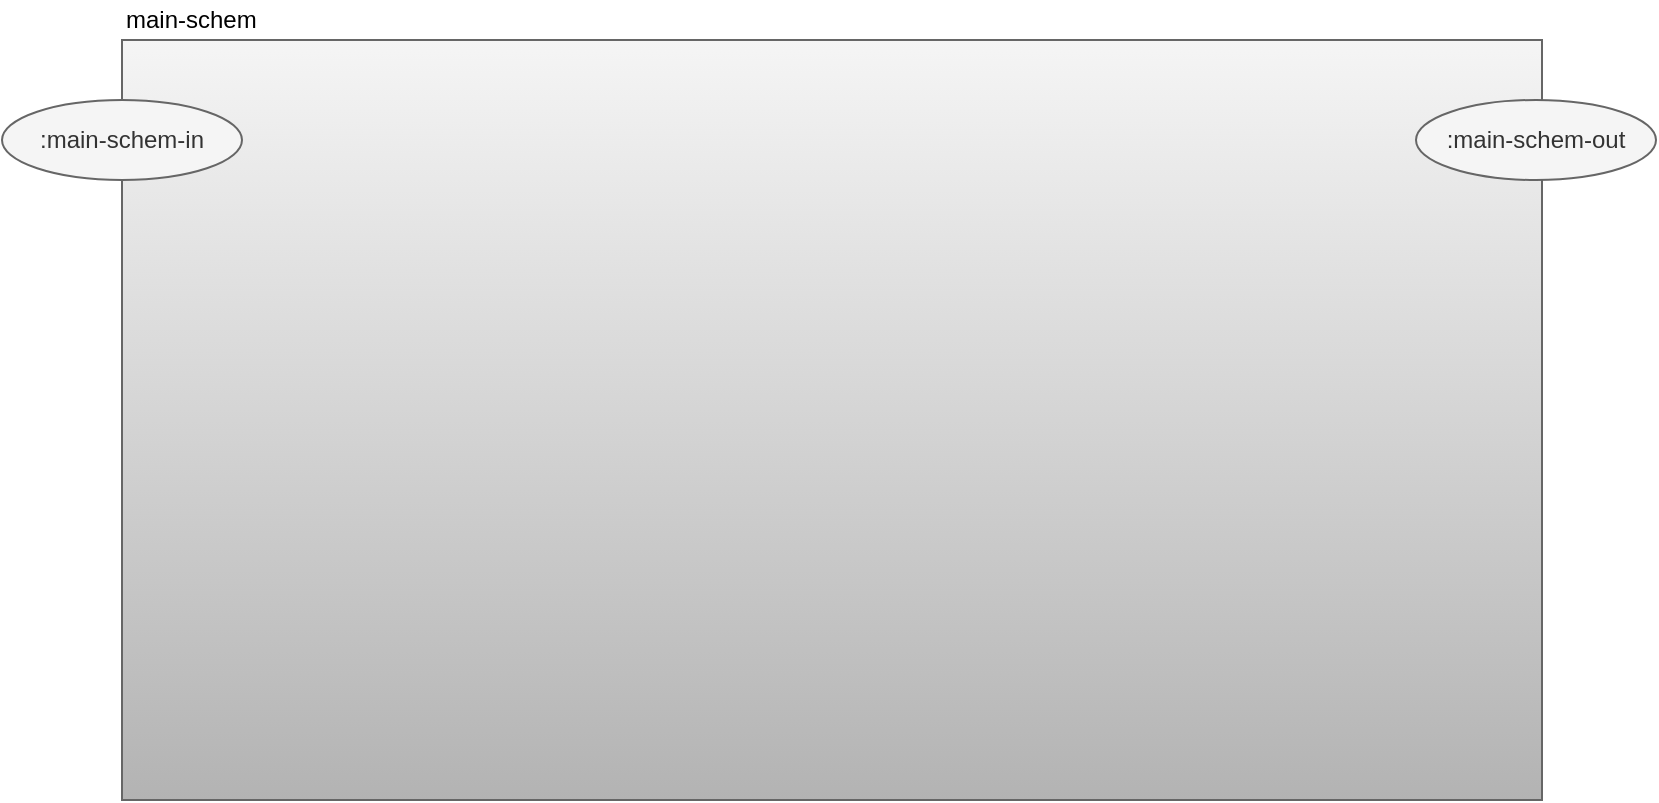 <mxfile version="12.3.2" type="device" pages="5"><diagram id="jtU3bBcgjTdiKSSMFFyf" name="top level"><mxGraphModel dx="1106" dy="785" grid="1" gridSize="10" guides="1" tooltips="1" connect="1" arrows="1" fold="1" page="1" pageScale="1" pageWidth="827" pageHeight="1169" math="0" shadow="0"><root><mxCell id="0"/><mxCell id="1" parent="0"/><mxCell id="34A3M__8Rm-RpJixuU7T-1" value="" style="rounded=0;whiteSpace=wrap;html=1;fillColor=#f5f5f5;strokeColor=#666666;gradientColor=#b3b3b3;" parent="1" vertex="1"><mxGeometry x="110" y="250" width="710" height="380" as="geometry"/></mxCell><mxCell id="34A3M__8Rm-RpJixuU7T-6" value=":main-schem-in" style="ellipse;whiteSpace=wrap;html=1;fillColor=#f5f5f5;strokeColor=#666666;fontColor=#333333;" parent="1" vertex="1"><mxGeometry x="50" y="280" width="120" height="40" as="geometry"/></mxCell><mxCell id="34A3M__8Rm-RpJixuU7T-9" value=":main-schem-out" style="ellipse;whiteSpace=wrap;html=1;fillColor=#f5f5f5;strokeColor=#666666;fontColor=#333333;" parent="1" vertex="1"><mxGeometry x="757" y="280" width="120" height="40" as="geometry"/></mxCell><mxCell id="34A3M__8Rm-RpJixuU7T-10" value="main-schem" style="text;html=1;resizable=0;points=[];autosize=1;align=left;verticalAlign=top;spacingTop=-4;" parent="1" vertex="1"><mxGeometry x="110" y="230" width="80" height="20" as="geometry"/></mxCell></root></mxGraphModel></diagram><diagram id="Ivub4GiT_6J8r8Zcxbiy" name="main-schem"><mxGraphModel dx="1106" dy="785" grid="1" gridSize="10" guides="1" tooltips="1" connect="1" arrows="1" fold="1" page="1" pageScale="1" pageWidth="827" pageHeight="1169" math="0" shadow="0"><root><mxCell id="gU_OaHJwXqiPCMY0sr8r-0"/><mxCell id="gU_OaHJwXqiPCMY0sr8r-1" parent="gU_OaHJwXqiPCMY0sr8r-0"/><mxCell id="gU_OaHJwXqiPCMY0sr8r-2" value="" style="rounded=0;whiteSpace=wrap;html=1;" parent="gU_OaHJwXqiPCMY0sr8r-1" vertex="1"><mxGeometry x="250" y="250" width="340" height="380" as="geometry"/></mxCell><mxCell id="gU_OaHJwXqiPCMY0sr8r-3" value="main-schem-in" style="ellipse;whiteSpace=wrap;html=1;" parent="gU_OaHJwXqiPCMY0sr8r-1" vertex="1"><mxGeometry x="190" y="420" width="120" height="40" as="geometry"/></mxCell><mxCell id="gU_OaHJwXqiPCMY0sr8r-4" value="main-schem-out" style="ellipse;whiteSpace=wrap;html=1;" parent="gU_OaHJwXqiPCMY0sr8r-1" vertex="1"><mxGeometry x="530" y="420" width="120" height="40" as="geometry"/></mxCell><mxCell id="gU_OaHJwXqiPCMY0sr8r-5" value="main-schem" style="text;html=1;resizable=0;points=[];autosize=1;align=left;verticalAlign=top;spacingTop=-4;" parent="gU_OaHJwXqiPCMY0sr8r-1" vertex="1"><mxGeometry x="250" y="230" width="80" height="20" as="geometry"/></mxCell><mxCell id="-CMYy1i7xC1Zo66bmtR1-0" value="Inject" style="ellipse;shape=cloud;whiteSpace=wrap;html=1;" parent="gU_OaHJwXqiPCMY0sr8r-1" vertex="1"><mxGeometry y="400" width="120" height="80" as="geometry"/></mxCell><mxCell id="-CMYy1i7xC1Zo66bmtR1-1" value="Observe" style="ellipse;shape=cloud;whiteSpace=wrap;html=1;" parent="gU_OaHJwXqiPCMY0sr8r-1" vertex="1"><mxGeometry x="710" y="400" width="120" height="80" as="geometry"/></mxCell><mxCell id="-CMYy1i7xC1Zo66bmtR1-2" value="" style="endArrow=classic;html=1;entryX=0;entryY=0.5;entryDx=0;entryDy=0;exitX=0.875;exitY=0.5;exitDx=0;exitDy=0;exitPerimeter=0;dashed=1;" parent="gU_OaHJwXqiPCMY0sr8r-1" source="-CMYy1i7xC1Zo66bmtR1-0" target="gU_OaHJwXqiPCMY0sr8r-3" edge="1"><mxGeometry width="50" height="50" relative="1" as="geometry"><mxPoint x="120" y="440" as="sourcePoint"/><mxPoint x="60" y="650" as="targetPoint"/></mxGeometry></mxCell><mxCell id="-CMYy1i7xC1Zo66bmtR1-3" value="" style="endArrow=classic;html=1;dashed=1;exitX=1;exitY=0.5;exitDx=0;exitDy=0;" parent="gU_OaHJwXqiPCMY0sr8r-1" source="gU_OaHJwXqiPCMY0sr8r-4" edge="1"><mxGeometry width="50" height="50" relative="1" as="geometry"><mxPoint x="673" y="439" as="sourcePoint"/><mxPoint x="720" y="439" as="targetPoint"/></mxGeometry></mxCell></root></mxGraphModel></diagram><diagram name="inside main-schem" id="BIm12GCssa54M7wqimPj"><mxGraphModel dx="1106" dy="785" grid="1" gridSize="10" guides="1" tooltips="1" connect="1" arrows="1" fold="1" page="1" pageScale="1" pageWidth="827" pageHeight="1169" math="0" shadow="0"><root><mxCell id="2jXJngze-3nNrSbVt3WC-0"/><mxCell id="2jXJngze-3nNrSbVt3WC-1" parent="2jXJngze-3nNrSbVt3WC-0"/><mxCell id="2jXJngze-3nNrSbVt3WC-2" value="" style="rounded=0;whiteSpace=wrap;html=1;" parent="2jXJngze-3nNrSbVt3WC-1" vertex="1"><mxGeometry x="310" y="280" width="230" height="230" as="geometry"/></mxCell><mxCell id="2jXJngze-3nNrSbVt3WC-3" value="child-schem-in" style="ellipse;whiteSpace=wrap;html=1;" parent="2jXJngze-3nNrSbVt3WC-1" vertex="1"><mxGeometry x="250" y="370" width="120" height="40" as="geometry"/></mxCell><mxCell id="2jXJngze-3nNrSbVt3WC-10" style="edgeStyle=orthogonalEdgeStyle;rounded=0;orthogonalLoop=1;jettySize=auto;html=1;exitX=1;exitY=0.5;exitDx=0;exitDy=0;entryX=0;entryY=0.5;entryDx=0;entryDy=0;" parent="2jXJngze-3nNrSbVt3WC-1" source="2jXJngze-3nNrSbVt3WC-4" target="2jXJngze-3nNrSbVt3WC-7" edge="1"><mxGeometry relative="1" as="geometry"/></mxCell><mxCell id="2jXJngze-3nNrSbVt3WC-4" value="child-schem-out" style="ellipse;whiteSpace=wrap;html=1;" parent="2jXJngze-3nNrSbVt3WC-1" vertex="1"><mxGeometry x="480" y="370" width="120" height="40" as="geometry"/></mxCell><mxCell id="2jXJngze-3nNrSbVt3WC-5" value="child-schem" style="text;html=1;resizable=0;points=[];autosize=1;align=left;verticalAlign=top;spacingTop=-4;" parent="2jXJngze-3nNrSbVt3WC-1" vertex="1"><mxGeometry x="310" y="260" width="80" height="20" as="geometry"/></mxCell><mxCell id="2jXJngze-3nNrSbVt3WC-7" value="main-schem-in" style="ellipse;whiteSpace=wrap;html=1;" parent="2jXJngze-3nNrSbVt3WC-1" vertex="1"><mxGeometry x="700" y="370" width="120" height="40" as="geometry"/></mxCell><mxCell id="2jXJngze-3nNrSbVt3WC-9" style="edgeStyle=orthogonalEdgeStyle;rounded=0;orthogonalLoop=1;jettySize=auto;html=1;exitX=1;exitY=0.5;exitDx=0;exitDy=0;" parent="2jXJngze-3nNrSbVt3WC-1" source="2jXJngze-3nNrSbVt3WC-8" target="2jXJngze-3nNrSbVt3WC-3" edge="1"><mxGeometry relative="1" as="geometry"/></mxCell><mxCell id="2jXJngze-3nNrSbVt3WC-8" value="main-schem-in" style="ellipse;whiteSpace=wrap;html=1;" parent="2jXJngze-3nNrSbVt3WC-1" vertex="1"><mxGeometry x="10" y="370" width="120" height="40" as="geometry"/></mxCell></root></mxGraphModel></diagram><diagram id="5uxVSoKBXXcZPGR8isEz" name="child-schem"><mxGraphModel dx="1106" dy="785" grid="1" gridSize="10" guides="1" tooltips="1" connect="1" arrows="1" fold="1" page="1" pageScale="1" pageWidth="827" pageHeight="1169" math="0" shadow="0"><root><mxCell id="X5aAYFllsgqkifuXbX6T-0"/><mxCell id="X5aAYFllsgqkifuXbX6T-1" parent="X5aAYFllsgqkifuXbX6T-0"/><mxCell id="X5aAYFllsgqkifuXbX6T-6" value="" style="rounded=0;whiteSpace=wrap;html=1;" parent="X5aAYFllsgqkifuXbX6T-1" vertex="1"><mxGeometry x="240" y="330" width="470" height="230" as="geometry"/></mxCell><mxCell id="X5aAYFllsgqkifuXbX6T-7" value="child-schem-in" style="ellipse;whiteSpace=wrap;html=1;" parent="X5aAYFllsgqkifuXbX6T-1" vertex="1"><mxGeometry x="180" y="370" width="120" height="40" as="geometry"/></mxCell><mxCell id="X5aAYFllsgqkifuXbX6T-8" value="child-schem-out" style="ellipse;whiteSpace=wrap;html=1;" parent="X5aAYFllsgqkifuXbX6T-1" vertex="1"><mxGeometry x="650" y="370" width="120" height="40" as="geometry"/></mxCell><mxCell id="X5aAYFllsgqkifuXbX6T-10" value="child-schem" style="text;html=1;resizable=0;points=[];autosize=1;align=left;verticalAlign=top;spacingTop=-4;" parent="X5aAYFllsgqkifuXbX6T-1" vertex="1"><mxGeometry x="240" y="310" width="80" height="20" as="geometry"/></mxCell></root></mxGraphModel></diagram><diagram id="z4dm_D4ohSfTSECFyKzS" name="inside child-schem"><mxGraphModel dx="1106" dy="785" grid="1" gridSize="10" guides="1" tooltips="1" connect="1" arrows="1" fold="1" page="1" pageScale="1" pageWidth="827" pageHeight="1169" math="0" shadow="0"><root><mxCell id="UIKoRvtV7cmCF-5xRgCY-0"/><mxCell id="UIKoRvtV7cmCF-5xRgCY-1" parent="UIKoRvtV7cmCF-5xRgCY-0"/><mxCell id="UIKoRvtV7cmCF-5xRgCY-7" value="child-schem-in" style="ellipse;whiteSpace=wrap;html=1;" parent="UIKoRvtV7cmCF-5xRgCY-1" vertex="1"><mxGeometry x="40" y="360" width="120" height="40" as="geometry"/></mxCell><mxCell id="UIKoRvtV7cmCF-5xRgCY-8" value="child-schem-out" style="ellipse;whiteSpace=wrap;html=1;" parent="UIKoRvtV7cmCF-5xRgCY-1" vertex="1"><mxGeometry x="680" y="360" width="120" height="40" as="geometry"/></mxCell><mxCell id="UIKoRvtV7cmCF-5xRgCY-9" value="" style="rounded=0;whiteSpace=wrap;html=1;" parent="UIKoRvtV7cmCF-5xRgCY-1" vertex="1"><mxGeometry x="298" y="350" width="70" height="60" as="geometry"/></mxCell><mxCell id="UIKoRvtV7cmCF-5xRgCY-13" value="leaf1" style="text;html=1;resizable=0;points=[];autosize=1;align=left;verticalAlign=top;spacingTop=-4;" parent="UIKoRvtV7cmCF-5xRgCY-1" vertex="1"><mxGeometry x="298" y="330" width="40" height="20" as="geometry"/></mxCell><mxCell id="UIKoRvtV7cmCF-5xRgCY-14" value="leaf1-in" style="ellipse;whiteSpace=wrap;html=1;" parent="UIKoRvtV7cmCF-5xRgCY-1" vertex="1"><mxGeometry x="268" y="365" width="60" height="30" as="geometry"/></mxCell><mxCell id="UIKoRvtV7cmCF-5xRgCY-15" style="edgeStyle=orthogonalEdgeStyle;rounded=0;orthogonalLoop=1;jettySize=auto;html=1;exitX=1;exitY=0.5;exitDx=0;exitDy=0;" parent="UIKoRvtV7cmCF-5xRgCY-1" source="UIKoRvtV7cmCF-5xRgCY-16" target="UIKoRvtV7cmCF-5xRgCY-19" edge="1"><mxGeometry relative="1" as="geometry"/></mxCell><mxCell id="UIKoRvtV7cmCF-5xRgCY-16" value="leaf1-out" style="ellipse;whiteSpace=wrap;html=1;" parent="UIKoRvtV7cmCF-5xRgCY-1" vertex="1"><mxGeometry x="338" y="365" width="60" height="30" as="geometry"/></mxCell><mxCell id="UIKoRvtV7cmCF-5xRgCY-17" value="" style="rounded=0;whiteSpace=wrap;html=1;" parent="UIKoRvtV7cmCF-5xRgCY-1" vertex="1"><mxGeometry x="458" y="350" width="70" height="60" as="geometry"/></mxCell><mxCell id="UIKoRvtV7cmCF-5xRgCY-18" value="leaf2" style="text;html=1;resizable=0;points=[];autosize=1;align=left;verticalAlign=top;spacingTop=-4;" parent="UIKoRvtV7cmCF-5xRgCY-1" vertex="1"><mxGeometry x="458" y="330" width="40" height="20" as="geometry"/></mxCell><mxCell id="UIKoRvtV7cmCF-5xRgCY-19" value="leaf2-in" style="ellipse;whiteSpace=wrap;html=1;" parent="UIKoRvtV7cmCF-5xRgCY-1" vertex="1"><mxGeometry x="428" y="365" width="60" height="30" as="geometry"/></mxCell><mxCell id="UIKoRvtV7cmCF-5xRgCY-20" value="leaf2-out" style="ellipse;whiteSpace=wrap;html=1;" parent="UIKoRvtV7cmCF-5xRgCY-1" vertex="1"><mxGeometry x="498" y="365" width="60" height="30" as="geometry"/></mxCell><mxCell id="UIKoRvtV7cmCF-5xRgCY-21" value="" style="endArrow=classic;html=1;entryX=0;entryY=0.5;entryDx=0;entryDy=0;entryPerimeter=0;exitX=1;exitY=0.5;exitDx=0;exitDy=0;" parent="UIKoRvtV7cmCF-5xRgCY-1" source="UIKoRvtV7cmCF-5xRgCY-7" target="UIKoRvtV7cmCF-5xRgCY-14" edge="1"><mxGeometry width="50" height="50" relative="1" as="geometry"><mxPoint x="60" y="700" as="sourcePoint"/><mxPoint x="110" y="650" as="targetPoint"/></mxGeometry></mxCell><mxCell id="UIKoRvtV7cmCF-5xRgCY-22" value="" style="endArrow=classic;html=1;entryX=0;entryY=0.5;entryDx=0;entryDy=0;exitX=1;exitY=0.5;exitDx=0;exitDy=0;" parent="UIKoRvtV7cmCF-5xRgCY-1" source="UIKoRvtV7cmCF-5xRgCY-20" target="UIKoRvtV7cmCF-5xRgCY-8" edge="1"><mxGeometry width="50" height="50" relative="1" as="geometry"><mxPoint x="60" y="700" as="sourcePoint"/><mxPoint x="110" y="650" as="targetPoint"/></mxGeometry></mxCell></root></mxGraphModel></diagram></mxfile>